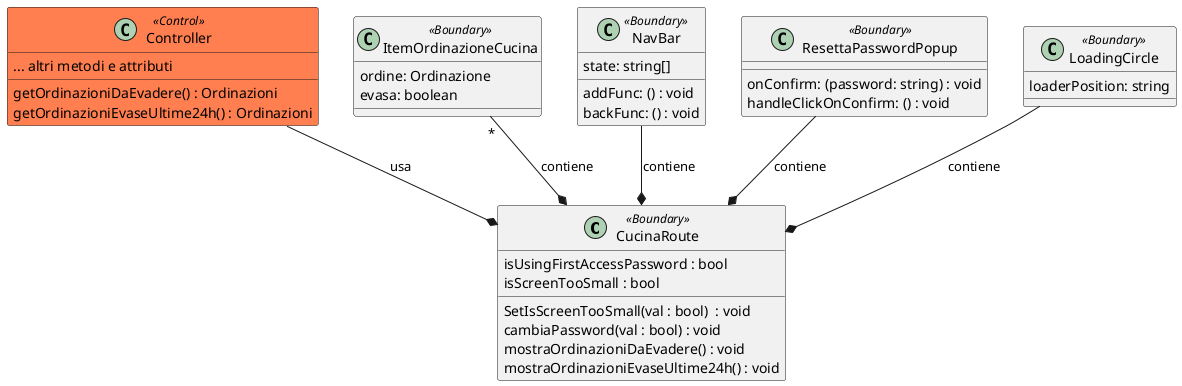 @startuml
class CucinaRoute <<Boundary>>{
isUsingFirstAccessPassword : bool
isScreenTooSmall : bool
SetIsScreenTooSmall(val : bool)  : void
cambiaPassword(val : bool) : void
mostraOrdinazioniDaEvadere() : void
mostraOrdinazioniEvaseUltime24h() : void
}

class Controller <<Control>> #coral{
... altri metodi e attributi
getOrdinazioniDaEvadere() : Ordinazioni
getOrdinazioniEvaseUltime24h() : Ordinazioni


}

class ItemOrdinazioneCucina <<Boundary>> {

    ordine: Ordinazione
    evasa: boolean

}


class NavBar <<Boundary>> {

	addFunc: () : void
	backFunc: () : void
	state: string[]
}

class ResettaPasswordPopup <<Boundary>> {

    onConfirm: (password: string) : void
    handleClickOnConfirm: () : void

}
class LoadingCircle <<Boundary>> {

	loaderPosition: string

}

NavBar --* CucinaRoute : contiene
LoadingCircle --* CucinaRoute : contiene
ResettaPasswordPopup --* CucinaRoute : contiene
ItemOrdinazioneCucina "*"--* CucinaRoute : contiene


Controller --* CucinaRoute : usa
@enduml